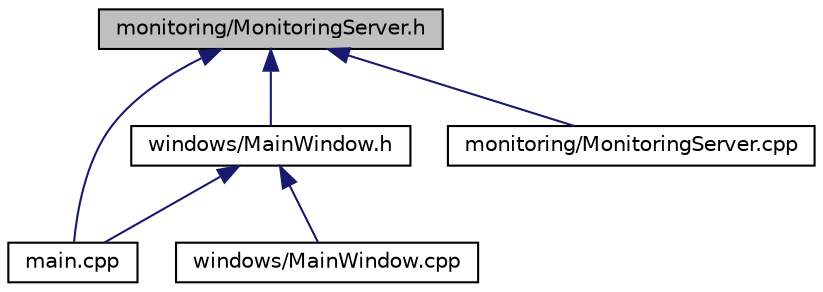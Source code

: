 digraph "monitoring/MonitoringServer.h"
{
  edge [fontname="Helvetica",fontsize="10",labelfontname="Helvetica",labelfontsize="10"];
  node [fontname="Helvetica",fontsize="10",shape=record];
  Node29 [label="monitoring/MonitoringServer.h",height=0.2,width=0.4,color="black", fillcolor="grey75", style="filled", fontcolor="black"];
  Node29 -> Node30 [dir="back",color="midnightblue",fontsize="10",style="solid"];
  Node30 [label="main.cpp",height=0.2,width=0.4,color="black", fillcolor="white", style="filled",URL="$main_8cpp.html"];
  Node29 -> Node31 [dir="back",color="midnightblue",fontsize="10",style="solid"];
  Node31 [label="windows/MainWindow.h",height=0.2,width=0.4,color="black", fillcolor="white", style="filled",URL="$_main_window_8h.html"];
  Node31 -> Node30 [dir="back",color="midnightblue",fontsize="10",style="solid"];
  Node31 -> Node32 [dir="back",color="midnightblue",fontsize="10",style="solid"];
  Node32 [label="windows/MainWindow.cpp",height=0.2,width=0.4,color="black", fillcolor="white", style="filled",URL="$_main_window_8cpp.html"];
  Node29 -> Node33 [dir="back",color="midnightblue",fontsize="10",style="solid"];
  Node33 [label="monitoring/MonitoringServer.cpp",height=0.2,width=0.4,color="black", fillcolor="white", style="filled",URL="$_monitoring_server_8cpp.html"];
}
